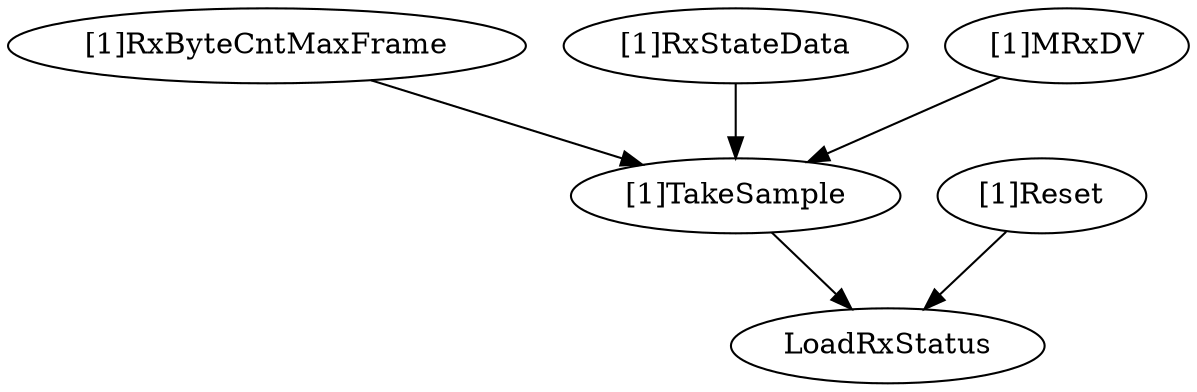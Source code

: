 strict digraph "" {
	LoadRxStatus	 [complexity=0,
		importance=0.0181981647448,
		rank=0.0];
	"[1]TakeSample"	 [complexity=2,
		importance=0.0415316419539,
		rank=0.020765820977];
	"[1]TakeSample" -> LoadRxStatus;
	"[1]Reset"	 [complexity=1,
		importance=0.0503565481416,
		rank=0.0503565481416];
	"[1]Reset" -> LoadRxStatus;
	"[1]RxByteCntMaxFrame"	 [complexity=8,
		importance=0.0554918606058,
		rank=0.00693648257572];
	"[1]RxByteCntMaxFrame" -> "[1]TakeSample";
	"[1]RxStateData"	 [complexity=8,
		importance=0.0554918606058,
		rank=0.00693648257572];
	"[1]RxStateData" -> "[1]TakeSample";
	"[1]MRxDV"	 [complexity=8,
		importance=0.0554918606058,
		rank=0.00693648257572];
	"[1]MRxDV" -> "[1]TakeSample";
}

